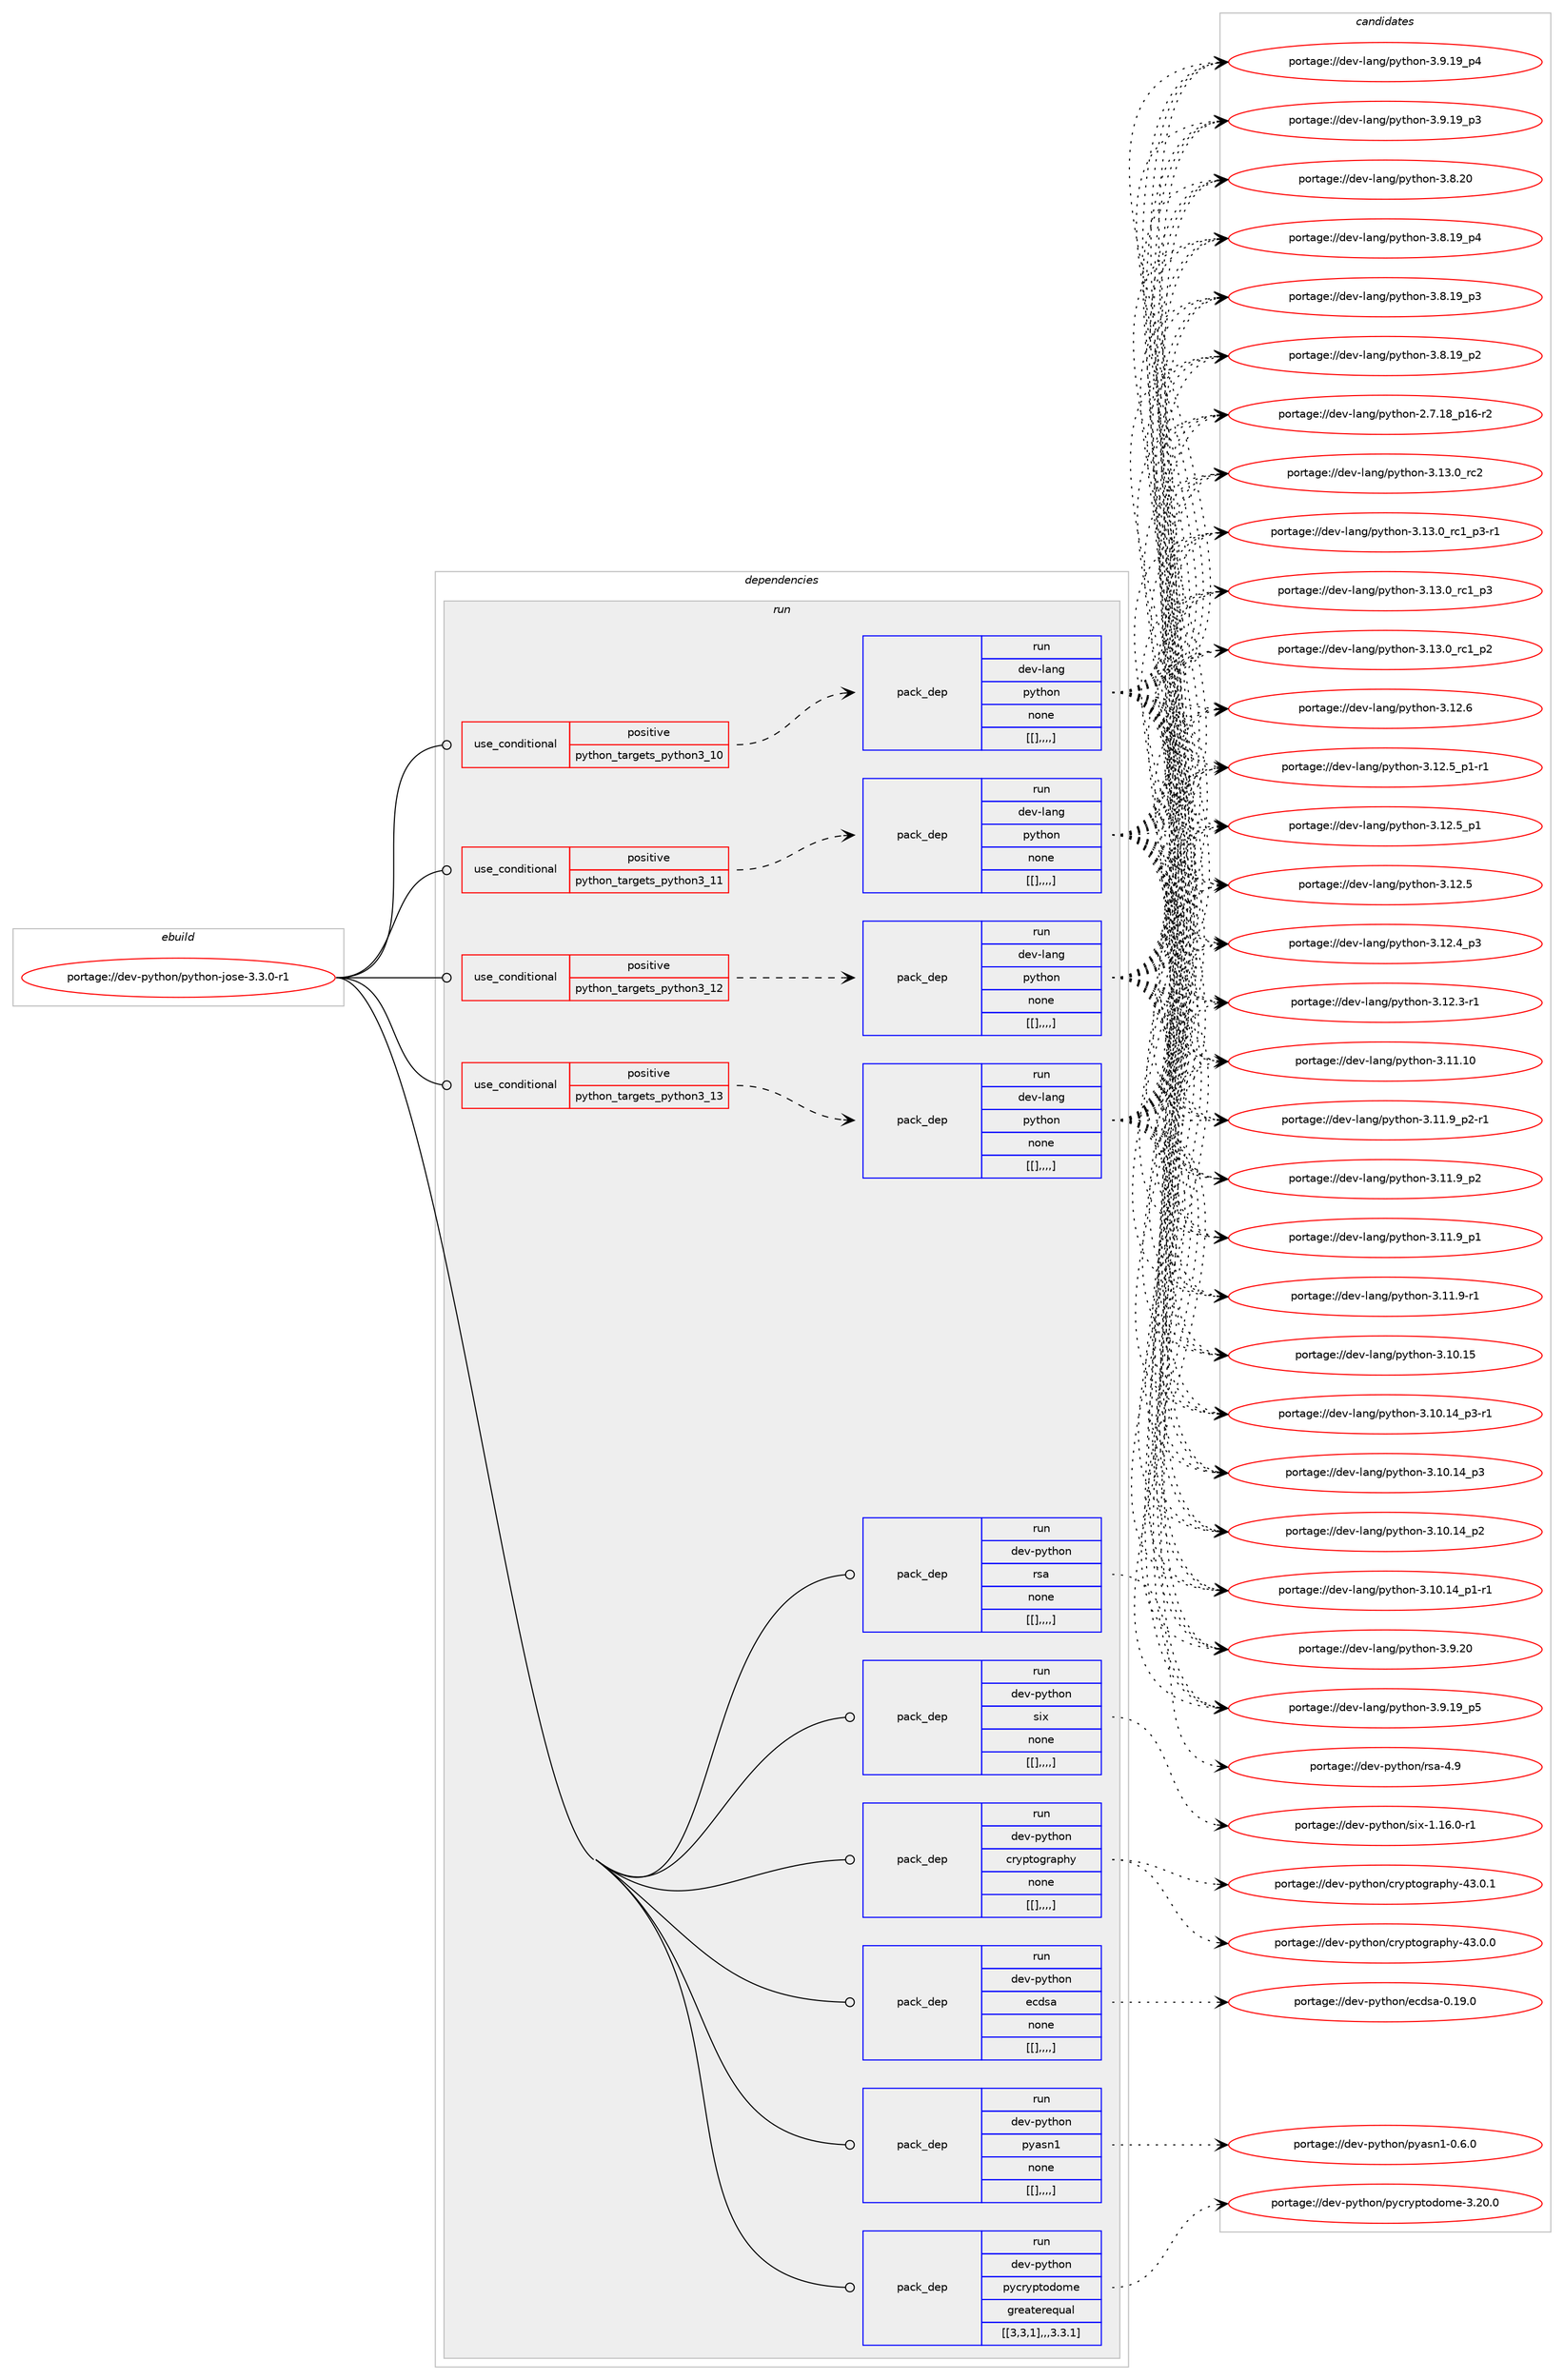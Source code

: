 digraph prolog {

# *************
# Graph options
# *************

newrank=true;
concentrate=true;
compound=true;
graph [rankdir=LR,fontname=Helvetica,fontsize=10,ranksep=1.5];#, ranksep=2.5, nodesep=0.2];
edge  [arrowhead=vee];
node  [fontname=Helvetica,fontsize=10];

# **********
# The ebuild
# **********

subgraph cluster_leftcol {
color=gray;
label=<<i>ebuild</i>>;
id [label="portage://dev-python/python-jose-3.3.0-r1", color=red, width=4, href="../dev-python/python-jose-3.3.0-r1.svg"];
}

# ****************
# The dependencies
# ****************

subgraph cluster_midcol {
color=gray;
label=<<i>dependencies</i>>;
subgraph cluster_compile {
fillcolor="#eeeeee";
style=filled;
label=<<i>compile</i>>;
}
subgraph cluster_compileandrun {
fillcolor="#eeeeee";
style=filled;
label=<<i>compile and run</i>>;
}
subgraph cluster_run {
fillcolor="#eeeeee";
style=filled;
label=<<i>run</i>>;
subgraph cond39188 {
dependency161887 [label=<<TABLE BORDER="0" CELLBORDER="1" CELLSPACING="0" CELLPADDING="4"><TR><TD ROWSPAN="3" CELLPADDING="10">use_conditional</TD></TR><TR><TD>positive</TD></TR><TR><TD>python_targets_python3_10</TD></TR></TABLE>>, shape=none, color=red];
subgraph pack121442 {
dependency161888 [label=<<TABLE BORDER="0" CELLBORDER="1" CELLSPACING="0" CELLPADDING="4" WIDTH="220"><TR><TD ROWSPAN="6" CELLPADDING="30">pack_dep</TD></TR><TR><TD WIDTH="110">run</TD></TR><TR><TD>dev-lang</TD></TR><TR><TD>python</TD></TR><TR><TD>none</TD></TR><TR><TD>[[],,,,]</TD></TR></TABLE>>, shape=none, color=blue];
}
dependency161887:e -> dependency161888:w [weight=20,style="dashed",arrowhead="vee"];
}
id:e -> dependency161887:w [weight=20,style="solid",arrowhead="odot"];
subgraph cond39189 {
dependency161889 [label=<<TABLE BORDER="0" CELLBORDER="1" CELLSPACING="0" CELLPADDING="4"><TR><TD ROWSPAN="3" CELLPADDING="10">use_conditional</TD></TR><TR><TD>positive</TD></TR><TR><TD>python_targets_python3_11</TD></TR></TABLE>>, shape=none, color=red];
subgraph pack121443 {
dependency161890 [label=<<TABLE BORDER="0" CELLBORDER="1" CELLSPACING="0" CELLPADDING="4" WIDTH="220"><TR><TD ROWSPAN="6" CELLPADDING="30">pack_dep</TD></TR><TR><TD WIDTH="110">run</TD></TR><TR><TD>dev-lang</TD></TR><TR><TD>python</TD></TR><TR><TD>none</TD></TR><TR><TD>[[],,,,]</TD></TR></TABLE>>, shape=none, color=blue];
}
dependency161889:e -> dependency161890:w [weight=20,style="dashed",arrowhead="vee"];
}
id:e -> dependency161889:w [weight=20,style="solid",arrowhead="odot"];
subgraph cond39190 {
dependency161891 [label=<<TABLE BORDER="0" CELLBORDER="1" CELLSPACING="0" CELLPADDING="4"><TR><TD ROWSPAN="3" CELLPADDING="10">use_conditional</TD></TR><TR><TD>positive</TD></TR><TR><TD>python_targets_python3_12</TD></TR></TABLE>>, shape=none, color=red];
subgraph pack121444 {
dependency161892 [label=<<TABLE BORDER="0" CELLBORDER="1" CELLSPACING="0" CELLPADDING="4" WIDTH="220"><TR><TD ROWSPAN="6" CELLPADDING="30">pack_dep</TD></TR><TR><TD WIDTH="110">run</TD></TR><TR><TD>dev-lang</TD></TR><TR><TD>python</TD></TR><TR><TD>none</TD></TR><TR><TD>[[],,,,]</TD></TR></TABLE>>, shape=none, color=blue];
}
dependency161891:e -> dependency161892:w [weight=20,style="dashed",arrowhead="vee"];
}
id:e -> dependency161891:w [weight=20,style="solid",arrowhead="odot"];
subgraph cond39191 {
dependency161893 [label=<<TABLE BORDER="0" CELLBORDER="1" CELLSPACING="0" CELLPADDING="4"><TR><TD ROWSPAN="3" CELLPADDING="10">use_conditional</TD></TR><TR><TD>positive</TD></TR><TR><TD>python_targets_python3_13</TD></TR></TABLE>>, shape=none, color=red];
subgraph pack121445 {
dependency161894 [label=<<TABLE BORDER="0" CELLBORDER="1" CELLSPACING="0" CELLPADDING="4" WIDTH="220"><TR><TD ROWSPAN="6" CELLPADDING="30">pack_dep</TD></TR><TR><TD WIDTH="110">run</TD></TR><TR><TD>dev-lang</TD></TR><TR><TD>python</TD></TR><TR><TD>none</TD></TR><TR><TD>[[],,,,]</TD></TR></TABLE>>, shape=none, color=blue];
}
dependency161893:e -> dependency161894:w [weight=20,style="dashed",arrowhead="vee"];
}
id:e -> dependency161893:w [weight=20,style="solid",arrowhead="odot"];
subgraph pack121446 {
dependency161895 [label=<<TABLE BORDER="0" CELLBORDER="1" CELLSPACING="0" CELLPADDING="4" WIDTH="220"><TR><TD ROWSPAN="6" CELLPADDING="30">pack_dep</TD></TR><TR><TD WIDTH="110">run</TD></TR><TR><TD>dev-python</TD></TR><TR><TD>cryptography</TD></TR><TR><TD>none</TD></TR><TR><TD>[[],,,,]</TD></TR></TABLE>>, shape=none, color=blue];
}
id:e -> dependency161895:w [weight=20,style="solid",arrowhead="odot"];
subgraph pack121447 {
dependency161896 [label=<<TABLE BORDER="0" CELLBORDER="1" CELLSPACING="0" CELLPADDING="4" WIDTH="220"><TR><TD ROWSPAN="6" CELLPADDING="30">pack_dep</TD></TR><TR><TD WIDTH="110">run</TD></TR><TR><TD>dev-python</TD></TR><TR><TD>ecdsa</TD></TR><TR><TD>none</TD></TR><TR><TD>[[],,,,]</TD></TR></TABLE>>, shape=none, color=blue];
}
id:e -> dependency161896:w [weight=20,style="solid",arrowhead="odot"];
subgraph pack121448 {
dependency161897 [label=<<TABLE BORDER="0" CELLBORDER="1" CELLSPACING="0" CELLPADDING="4" WIDTH="220"><TR><TD ROWSPAN="6" CELLPADDING="30">pack_dep</TD></TR><TR><TD WIDTH="110">run</TD></TR><TR><TD>dev-python</TD></TR><TR><TD>pyasn1</TD></TR><TR><TD>none</TD></TR><TR><TD>[[],,,,]</TD></TR></TABLE>>, shape=none, color=blue];
}
id:e -> dependency161897:w [weight=20,style="solid",arrowhead="odot"];
subgraph pack121449 {
dependency161898 [label=<<TABLE BORDER="0" CELLBORDER="1" CELLSPACING="0" CELLPADDING="4" WIDTH="220"><TR><TD ROWSPAN="6" CELLPADDING="30">pack_dep</TD></TR><TR><TD WIDTH="110">run</TD></TR><TR><TD>dev-python</TD></TR><TR><TD>pycryptodome</TD></TR><TR><TD>greaterequal</TD></TR><TR><TD>[[3,3,1],,,3.3.1]</TD></TR></TABLE>>, shape=none, color=blue];
}
id:e -> dependency161898:w [weight=20,style="solid",arrowhead="odot"];
subgraph pack121450 {
dependency161899 [label=<<TABLE BORDER="0" CELLBORDER="1" CELLSPACING="0" CELLPADDING="4" WIDTH="220"><TR><TD ROWSPAN="6" CELLPADDING="30">pack_dep</TD></TR><TR><TD WIDTH="110">run</TD></TR><TR><TD>dev-python</TD></TR><TR><TD>rsa</TD></TR><TR><TD>none</TD></TR><TR><TD>[[],,,,]</TD></TR></TABLE>>, shape=none, color=blue];
}
id:e -> dependency161899:w [weight=20,style="solid",arrowhead="odot"];
subgraph pack121451 {
dependency161900 [label=<<TABLE BORDER="0" CELLBORDER="1" CELLSPACING="0" CELLPADDING="4" WIDTH="220"><TR><TD ROWSPAN="6" CELLPADDING="30">pack_dep</TD></TR><TR><TD WIDTH="110">run</TD></TR><TR><TD>dev-python</TD></TR><TR><TD>six</TD></TR><TR><TD>none</TD></TR><TR><TD>[[],,,,]</TD></TR></TABLE>>, shape=none, color=blue];
}
id:e -> dependency161900:w [weight=20,style="solid",arrowhead="odot"];
}
}

# **************
# The candidates
# **************

subgraph cluster_choices {
rank=same;
color=gray;
label=<<i>candidates</i>>;

subgraph choice121442 {
color=black;
nodesep=1;
choice10010111845108971101034711212111610411111045514649514648951149950 [label="portage://dev-lang/python-3.13.0_rc2", color=red, width=4,href="../dev-lang/python-3.13.0_rc2.svg"];
choice1001011184510897110103471121211161041111104551464951464895114994995112514511449 [label="portage://dev-lang/python-3.13.0_rc1_p3-r1", color=red, width=4,href="../dev-lang/python-3.13.0_rc1_p3-r1.svg"];
choice100101118451089711010347112121116104111110455146495146489511499499511251 [label="portage://dev-lang/python-3.13.0_rc1_p3", color=red, width=4,href="../dev-lang/python-3.13.0_rc1_p3.svg"];
choice100101118451089711010347112121116104111110455146495146489511499499511250 [label="portage://dev-lang/python-3.13.0_rc1_p2", color=red, width=4,href="../dev-lang/python-3.13.0_rc1_p2.svg"];
choice10010111845108971101034711212111610411111045514649504654 [label="portage://dev-lang/python-3.12.6", color=red, width=4,href="../dev-lang/python-3.12.6.svg"];
choice1001011184510897110103471121211161041111104551464950465395112494511449 [label="portage://dev-lang/python-3.12.5_p1-r1", color=red, width=4,href="../dev-lang/python-3.12.5_p1-r1.svg"];
choice100101118451089711010347112121116104111110455146495046539511249 [label="portage://dev-lang/python-3.12.5_p1", color=red, width=4,href="../dev-lang/python-3.12.5_p1.svg"];
choice10010111845108971101034711212111610411111045514649504653 [label="portage://dev-lang/python-3.12.5", color=red, width=4,href="../dev-lang/python-3.12.5.svg"];
choice100101118451089711010347112121116104111110455146495046529511251 [label="portage://dev-lang/python-3.12.4_p3", color=red, width=4,href="../dev-lang/python-3.12.4_p3.svg"];
choice100101118451089711010347112121116104111110455146495046514511449 [label="portage://dev-lang/python-3.12.3-r1", color=red, width=4,href="../dev-lang/python-3.12.3-r1.svg"];
choice1001011184510897110103471121211161041111104551464949464948 [label="portage://dev-lang/python-3.11.10", color=red, width=4,href="../dev-lang/python-3.11.10.svg"];
choice1001011184510897110103471121211161041111104551464949465795112504511449 [label="portage://dev-lang/python-3.11.9_p2-r1", color=red, width=4,href="../dev-lang/python-3.11.9_p2-r1.svg"];
choice100101118451089711010347112121116104111110455146494946579511250 [label="portage://dev-lang/python-3.11.9_p2", color=red, width=4,href="../dev-lang/python-3.11.9_p2.svg"];
choice100101118451089711010347112121116104111110455146494946579511249 [label="portage://dev-lang/python-3.11.9_p1", color=red, width=4,href="../dev-lang/python-3.11.9_p1.svg"];
choice100101118451089711010347112121116104111110455146494946574511449 [label="portage://dev-lang/python-3.11.9-r1", color=red, width=4,href="../dev-lang/python-3.11.9-r1.svg"];
choice1001011184510897110103471121211161041111104551464948464953 [label="portage://dev-lang/python-3.10.15", color=red, width=4,href="../dev-lang/python-3.10.15.svg"];
choice100101118451089711010347112121116104111110455146494846495295112514511449 [label="portage://dev-lang/python-3.10.14_p3-r1", color=red, width=4,href="../dev-lang/python-3.10.14_p3-r1.svg"];
choice10010111845108971101034711212111610411111045514649484649529511251 [label="portage://dev-lang/python-3.10.14_p3", color=red, width=4,href="../dev-lang/python-3.10.14_p3.svg"];
choice10010111845108971101034711212111610411111045514649484649529511250 [label="portage://dev-lang/python-3.10.14_p2", color=red, width=4,href="../dev-lang/python-3.10.14_p2.svg"];
choice100101118451089711010347112121116104111110455146494846495295112494511449 [label="portage://dev-lang/python-3.10.14_p1-r1", color=red, width=4,href="../dev-lang/python-3.10.14_p1-r1.svg"];
choice10010111845108971101034711212111610411111045514657465048 [label="portage://dev-lang/python-3.9.20", color=red, width=4,href="../dev-lang/python-3.9.20.svg"];
choice100101118451089711010347112121116104111110455146574649579511253 [label="portage://dev-lang/python-3.9.19_p5", color=red, width=4,href="../dev-lang/python-3.9.19_p5.svg"];
choice100101118451089711010347112121116104111110455146574649579511252 [label="portage://dev-lang/python-3.9.19_p4", color=red, width=4,href="../dev-lang/python-3.9.19_p4.svg"];
choice100101118451089711010347112121116104111110455146574649579511251 [label="portage://dev-lang/python-3.9.19_p3", color=red, width=4,href="../dev-lang/python-3.9.19_p3.svg"];
choice10010111845108971101034711212111610411111045514656465048 [label="portage://dev-lang/python-3.8.20", color=red, width=4,href="../dev-lang/python-3.8.20.svg"];
choice100101118451089711010347112121116104111110455146564649579511252 [label="portage://dev-lang/python-3.8.19_p4", color=red, width=4,href="../dev-lang/python-3.8.19_p4.svg"];
choice100101118451089711010347112121116104111110455146564649579511251 [label="portage://dev-lang/python-3.8.19_p3", color=red, width=4,href="../dev-lang/python-3.8.19_p3.svg"];
choice100101118451089711010347112121116104111110455146564649579511250 [label="portage://dev-lang/python-3.8.19_p2", color=red, width=4,href="../dev-lang/python-3.8.19_p2.svg"];
choice100101118451089711010347112121116104111110455046554649569511249544511450 [label="portage://dev-lang/python-2.7.18_p16-r2", color=red, width=4,href="../dev-lang/python-2.7.18_p16-r2.svg"];
dependency161888:e -> choice10010111845108971101034711212111610411111045514649514648951149950:w [style=dotted,weight="100"];
dependency161888:e -> choice1001011184510897110103471121211161041111104551464951464895114994995112514511449:w [style=dotted,weight="100"];
dependency161888:e -> choice100101118451089711010347112121116104111110455146495146489511499499511251:w [style=dotted,weight="100"];
dependency161888:e -> choice100101118451089711010347112121116104111110455146495146489511499499511250:w [style=dotted,weight="100"];
dependency161888:e -> choice10010111845108971101034711212111610411111045514649504654:w [style=dotted,weight="100"];
dependency161888:e -> choice1001011184510897110103471121211161041111104551464950465395112494511449:w [style=dotted,weight="100"];
dependency161888:e -> choice100101118451089711010347112121116104111110455146495046539511249:w [style=dotted,weight="100"];
dependency161888:e -> choice10010111845108971101034711212111610411111045514649504653:w [style=dotted,weight="100"];
dependency161888:e -> choice100101118451089711010347112121116104111110455146495046529511251:w [style=dotted,weight="100"];
dependency161888:e -> choice100101118451089711010347112121116104111110455146495046514511449:w [style=dotted,weight="100"];
dependency161888:e -> choice1001011184510897110103471121211161041111104551464949464948:w [style=dotted,weight="100"];
dependency161888:e -> choice1001011184510897110103471121211161041111104551464949465795112504511449:w [style=dotted,weight="100"];
dependency161888:e -> choice100101118451089711010347112121116104111110455146494946579511250:w [style=dotted,weight="100"];
dependency161888:e -> choice100101118451089711010347112121116104111110455146494946579511249:w [style=dotted,weight="100"];
dependency161888:e -> choice100101118451089711010347112121116104111110455146494946574511449:w [style=dotted,weight="100"];
dependency161888:e -> choice1001011184510897110103471121211161041111104551464948464953:w [style=dotted,weight="100"];
dependency161888:e -> choice100101118451089711010347112121116104111110455146494846495295112514511449:w [style=dotted,weight="100"];
dependency161888:e -> choice10010111845108971101034711212111610411111045514649484649529511251:w [style=dotted,weight="100"];
dependency161888:e -> choice10010111845108971101034711212111610411111045514649484649529511250:w [style=dotted,weight="100"];
dependency161888:e -> choice100101118451089711010347112121116104111110455146494846495295112494511449:w [style=dotted,weight="100"];
dependency161888:e -> choice10010111845108971101034711212111610411111045514657465048:w [style=dotted,weight="100"];
dependency161888:e -> choice100101118451089711010347112121116104111110455146574649579511253:w [style=dotted,weight="100"];
dependency161888:e -> choice100101118451089711010347112121116104111110455146574649579511252:w [style=dotted,weight="100"];
dependency161888:e -> choice100101118451089711010347112121116104111110455146574649579511251:w [style=dotted,weight="100"];
dependency161888:e -> choice10010111845108971101034711212111610411111045514656465048:w [style=dotted,weight="100"];
dependency161888:e -> choice100101118451089711010347112121116104111110455146564649579511252:w [style=dotted,weight="100"];
dependency161888:e -> choice100101118451089711010347112121116104111110455146564649579511251:w [style=dotted,weight="100"];
dependency161888:e -> choice100101118451089711010347112121116104111110455146564649579511250:w [style=dotted,weight="100"];
dependency161888:e -> choice100101118451089711010347112121116104111110455046554649569511249544511450:w [style=dotted,weight="100"];
}
subgraph choice121443 {
color=black;
nodesep=1;
choice10010111845108971101034711212111610411111045514649514648951149950 [label="portage://dev-lang/python-3.13.0_rc2", color=red, width=4,href="../dev-lang/python-3.13.0_rc2.svg"];
choice1001011184510897110103471121211161041111104551464951464895114994995112514511449 [label="portage://dev-lang/python-3.13.0_rc1_p3-r1", color=red, width=4,href="../dev-lang/python-3.13.0_rc1_p3-r1.svg"];
choice100101118451089711010347112121116104111110455146495146489511499499511251 [label="portage://dev-lang/python-3.13.0_rc1_p3", color=red, width=4,href="../dev-lang/python-3.13.0_rc1_p3.svg"];
choice100101118451089711010347112121116104111110455146495146489511499499511250 [label="portage://dev-lang/python-3.13.0_rc1_p2", color=red, width=4,href="../dev-lang/python-3.13.0_rc1_p2.svg"];
choice10010111845108971101034711212111610411111045514649504654 [label="portage://dev-lang/python-3.12.6", color=red, width=4,href="../dev-lang/python-3.12.6.svg"];
choice1001011184510897110103471121211161041111104551464950465395112494511449 [label="portage://dev-lang/python-3.12.5_p1-r1", color=red, width=4,href="../dev-lang/python-3.12.5_p1-r1.svg"];
choice100101118451089711010347112121116104111110455146495046539511249 [label="portage://dev-lang/python-3.12.5_p1", color=red, width=4,href="../dev-lang/python-3.12.5_p1.svg"];
choice10010111845108971101034711212111610411111045514649504653 [label="portage://dev-lang/python-3.12.5", color=red, width=4,href="../dev-lang/python-3.12.5.svg"];
choice100101118451089711010347112121116104111110455146495046529511251 [label="portage://dev-lang/python-3.12.4_p3", color=red, width=4,href="../dev-lang/python-3.12.4_p3.svg"];
choice100101118451089711010347112121116104111110455146495046514511449 [label="portage://dev-lang/python-3.12.3-r1", color=red, width=4,href="../dev-lang/python-3.12.3-r1.svg"];
choice1001011184510897110103471121211161041111104551464949464948 [label="portage://dev-lang/python-3.11.10", color=red, width=4,href="../dev-lang/python-3.11.10.svg"];
choice1001011184510897110103471121211161041111104551464949465795112504511449 [label="portage://dev-lang/python-3.11.9_p2-r1", color=red, width=4,href="../dev-lang/python-3.11.9_p2-r1.svg"];
choice100101118451089711010347112121116104111110455146494946579511250 [label="portage://dev-lang/python-3.11.9_p2", color=red, width=4,href="../dev-lang/python-3.11.9_p2.svg"];
choice100101118451089711010347112121116104111110455146494946579511249 [label="portage://dev-lang/python-3.11.9_p1", color=red, width=4,href="../dev-lang/python-3.11.9_p1.svg"];
choice100101118451089711010347112121116104111110455146494946574511449 [label="portage://dev-lang/python-3.11.9-r1", color=red, width=4,href="../dev-lang/python-3.11.9-r1.svg"];
choice1001011184510897110103471121211161041111104551464948464953 [label="portage://dev-lang/python-3.10.15", color=red, width=4,href="../dev-lang/python-3.10.15.svg"];
choice100101118451089711010347112121116104111110455146494846495295112514511449 [label="portage://dev-lang/python-3.10.14_p3-r1", color=red, width=4,href="../dev-lang/python-3.10.14_p3-r1.svg"];
choice10010111845108971101034711212111610411111045514649484649529511251 [label="portage://dev-lang/python-3.10.14_p3", color=red, width=4,href="../dev-lang/python-3.10.14_p3.svg"];
choice10010111845108971101034711212111610411111045514649484649529511250 [label="portage://dev-lang/python-3.10.14_p2", color=red, width=4,href="../dev-lang/python-3.10.14_p2.svg"];
choice100101118451089711010347112121116104111110455146494846495295112494511449 [label="portage://dev-lang/python-3.10.14_p1-r1", color=red, width=4,href="../dev-lang/python-3.10.14_p1-r1.svg"];
choice10010111845108971101034711212111610411111045514657465048 [label="portage://dev-lang/python-3.9.20", color=red, width=4,href="../dev-lang/python-3.9.20.svg"];
choice100101118451089711010347112121116104111110455146574649579511253 [label="portage://dev-lang/python-3.9.19_p5", color=red, width=4,href="../dev-lang/python-3.9.19_p5.svg"];
choice100101118451089711010347112121116104111110455146574649579511252 [label="portage://dev-lang/python-3.9.19_p4", color=red, width=4,href="../dev-lang/python-3.9.19_p4.svg"];
choice100101118451089711010347112121116104111110455146574649579511251 [label="portage://dev-lang/python-3.9.19_p3", color=red, width=4,href="../dev-lang/python-3.9.19_p3.svg"];
choice10010111845108971101034711212111610411111045514656465048 [label="portage://dev-lang/python-3.8.20", color=red, width=4,href="../dev-lang/python-3.8.20.svg"];
choice100101118451089711010347112121116104111110455146564649579511252 [label="portage://dev-lang/python-3.8.19_p4", color=red, width=4,href="../dev-lang/python-3.8.19_p4.svg"];
choice100101118451089711010347112121116104111110455146564649579511251 [label="portage://dev-lang/python-3.8.19_p3", color=red, width=4,href="../dev-lang/python-3.8.19_p3.svg"];
choice100101118451089711010347112121116104111110455146564649579511250 [label="portage://dev-lang/python-3.8.19_p2", color=red, width=4,href="../dev-lang/python-3.8.19_p2.svg"];
choice100101118451089711010347112121116104111110455046554649569511249544511450 [label="portage://dev-lang/python-2.7.18_p16-r2", color=red, width=4,href="../dev-lang/python-2.7.18_p16-r2.svg"];
dependency161890:e -> choice10010111845108971101034711212111610411111045514649514648951149950:w [style=dotted,weight="100"];
dependency161890:e -> choice1001011184510897110103471121211161041111104551464951464895114994995112514511449:w [style=dotted,weight="100"];
dependency161890:e -> choice100101118451089711010347112121116104111110455146495146489511499499511251:w [style=dotted,weight="100"];
dependency161890:e -> choice100101118451089711010347112121116104111110455146495146489511499499511250:w [style=dotted,weight="100"];
dependency161890:e -> choice10010111845108971101034711212111610411111045514649504654:w [style=dotted,weight="100"];
dependency161890:e -> choice1001011184510897110103471121211161041111104551464950465395112494511449:w [style=dotted,weight="100"];
dependency161890:e -> choice100101118451089711010347112121116104111110455146495046539511249:w [style=dotted,weight="100"];
dependency161890:e -> choice10010111845108971101034711212111610411111045514649504653:w [style=dotted,weight="100"];
dependency161890:e -> choice100101118451089711010347112121116104111110455146495046529511251:w [style=dotted,weight="100"];
dependency161890:e -> choice100101118451089711010347112121116104111110455146495046514511449:w [style=dotted,weight="100"];
dependency161890:e -> choice1001011184510897110103471121211161041111104551464949464948:w [style=dotted,weight="100"];
dependency161890:e -> choice1001011184510897110103471121211161041111104551464949465795112504511449:w [style=dotted,weight="100"];
dependency161890:e -> choice100101118451089711010347112121116104111110455146494946579511250:w [style=dotted,weight="100"];
dependency161890:e -> choice100101118451089711010347112121116104111110455146494946579511249:w [style=dotted,weight="100"];
dependency161890:e -> choice100101118451089711010347112121116104111110455146494946574511449:w [style=dotted,weight="100"];
dependency161890:e -> choice1001011184510897110103471121211161041111104551464948464953:w [style=dotted,weight="100"];
dependency161890:e -> choice100101118451089711010347112121116104111110455146494846495295112514511449:w [style=dotted,weight="100"];
dependency161890:e -> choice10010111845108971101034711212111610411111045514649484649529511251:w [style=dotted,weight="100"];
dependency161890:e -> choice10010111845108971101034711212111610411111045514649484649529511250:w [style=dotted,weight="100"];
dependency161890:e -> choice100101118451089711010347112121116104111110455146494846495295112494511449:w [style=dotted,weight="100"];
dependency161890:e -> choice10010111845108971101034711212111610411111045514657465048:w [style=dotted,weight="100"];
dependency161890:e -> choice100101118451089711010347112121116104111110455146574649579511253:w [style=dotted,weight="100"];
dependency161890:e -> choice100101118451089711010347112121116104111110455146574649579511252:w [style=dotted,weight="100"];
dependency161890:e -> choice100101118451089711010347112121116104111110455146574649579511251:w [style=dotted,weight="100"];
dependency161890:e -> choice10010111845108971101034711212111610411111045514656465048:w [style=dotted,weight="100"];
dependency161890:e -> choice100101118451089711010347112121116104111110455146564649579511252:w [style=dotted,weight="100"];
dependency161890:e -> choice100101118451089711010347112121116104111110455146564649579511251:w [style=dotted,weight="100"];
dependency161890:e -> choice100101118451089711010347112121116104111110455146564649579511250:w [style=dotted,weight="100"];
dependency161890:e -> choice100101118451089711010347112121116104111110455046554649569511249544511450:w [style=dotted,weight="100"];
}
subgraph choice121444 {
color=black;
nodesep=1;
choice10010111845108971101034711212111610411111045514649514648951149950 [label="portage://dev-lang/python-3.13.0_rc2", color=red, width=4,href="../dev-lang/python-3.13.0_rc2.svg"];
choice1001011184510897110103471121211161041111104551464951464895114994995112514511449 [label="portage://dev-lang/python-3.13.0_rc1_p3-r1", color=red, width=4,href="../dev-lang/python-3.13.0_rc1_p3-r1.svg"];
choice100101118451089711010347112121116104111110455146495146489511499499511251 [label="portage://dev-lang/python-3.13.0_rc1_p3", color=red, width=4,href="../dev-lang/python-3.13.0_rc1_p3.svg"];
choice100101118451089711010347112121116104111110455146495146489511499499511250 [label="portage://dev-lang/python-3.13.0_rc1_p2", color=red, width=4,href="../dev-lang/python-3.13.0_rc1_p2.svg"];
choice10010111845108971101034711212111610411111045514649504654 [label="portage://dev-lang/python-3.12.6", color=red, width=4,href="../dev-lang/python-3.12.6.svg"];
choice1001011184510897110103471121211161041111104551464950465395112494511449 [label="portage://dev-lang/python-3.12.5_p1-r1", color=red, width=4,href="../dev-lang/python-3.12.5_p1-r1.svg"];
choice100101118451089711010347112121116104111110455146495046539511249 [label="portage://dev-lang/python-3.12.5_p1", color=red, width=4,href="../dev-lang/python-3.12.5_p1.svg"];
choice10010111845108971101034711212111610411111045514649504653 [label="portage://dev-lang/python-3.12.5", color=red, width=4,href="../dev-lang/python-3.12.5.svg"];
choice100101118451089711010347112121116104111110455146495046529511251 [label="portage://dev-lang/python-3.12.4_p3", color=red, width=4,href="../dev-lang/python-3.12.4_p3.svg"];
choice100101118451089711010347112121116104111110455146495046514511449 [label="portage://dev-lang/python-3.12.3-r1", color=red, width=4,href="../dev-lang/python-3.12.3-r1.svg"];
choice1001011184510897110103471121211161041111104551464949464948 [label="portage://dev-lang/python-3.11.10", color=red, width=4,href="../dev-lang/python-3.11.10.svg"];
choice1001011184510897110103471121211161041111104551464949465795112504511449 [label="portage://dev-lang/python-3.11.9_p2-r1", color=red, width=4,href="../dev-lang/python-3.11.9_p2-r1.svg"];
choice100101118451089711010347112121116104111110455146494946579511250 [label="portage://dev-lang/python-3.11.9_p2", color=red, width=4,href="../dev-lang/python-3.11.9_p2.svg"];
choice100101118451089711010347112121116104111110455146494946579511249 [label="portage://dev-lang/python-3.11.9_p1", color=red, width=4,href="../dev-lang/python-3.11.9_p1.svg"];
choice100101118451089711010347112121116104111110455146494946574511449 [label="portage://dev-lang/python-3.11.9-r1", color=red, width=4,href="../dev-lang/python-3.11.9-r1.svg"];
choice1001011184510897110103471121211161041111104551464948464953 [label="portage://dev-lang/python-3.10.15", color=red, width=4,href="../dev-lang/python-3.10.15.svg"];
choice100101118451089711010347112121116104111110455146494846495295112514511449 [label="portage://dev-lang/python-3.10.14_p3-r1", color=red, width=4,href="../dev-lang/python-3.10.14_p3-r1.svg"];
choice10010111845108971101034711212111610411111045514649484649529511251 [label="portage://dev-lang/python-3.10.14_p3", color=red, width=4,href="../dev-lang/python-3.10.14_p3.svg"];
choice10010111845108971101034711212111610411111045514649484649529511250 [label="portage://dev-lang/python-3.10.14_p2", color=red, width=4,href="../dev-lang/python-3.10.14_p2.svg"];
choice100101118451089711010347112121116104111110455146494846495295112494511449 [label="portage://dev-lang/python-3.10.14_p1-r1", color=red, width=4,href="../dev-lang/python-3.10.14_p1-r1.svg"];
choice10010111845108971101034711212111610411111045514657465048 [label="portage://dev-lang/python-3.9.20", color=red, width=4,href="../dev-lang/python-3.9.20.svg"];
choice100101118451089711010347112121116104111110455146574649579511253 [label="portage://dev-lang/python-3.9.19_p5", color=red, width=4,href="../dev-lang/python-3.9.19_p5.svg"];
choice100101118451089711010347112121116104111110455146574649579511252 [label="portage://dev-lang/python-3.9.19_p4", color=red, width=4,href="../dev-lang/python-3.9.19_p4.svg"];
choice100101118451089711010347112121116104111110455146574649579511251 [label="portage://dev-lang/python-3.9.19_p3", color=red, width=4,href="../dev-lang/python-3.9.19_p3.svg"];
choice10010111845108971101034711212111610411111045514656465048 [label="portage://dev-lang/python-3.8.20", color=red, width=4,href="../dev-lang/python-3.8.20.svg"];
choice100101118451089711010347112121116104111110455146564649579511252 [label="portage://dev-lang/python-3.8.19_p4", color=red, width=4,href="../dev-lang/python-3.8.19_p4.svg"];
choice100101118451089711010347112121116104111110455146564649579511251 [label="portage://dev-lang/python-3.8.19_p3", color=red, width=4,href="../dev-lang/python-3.8.19_p3.svg"];
choice100101118451089711010347112121116104111110455146564649579511250 [label="portage://dev-lang/python-3.8.19_p2", color=red, width=4,href="../dev-lang/python-3.8.19_p2.svg"];
choice100101118451089711010347112121116104111110455046554649569511249544511450 [label="portage://dev-lang/python-2.7.18_p16-r2", color=red, width=4,href="../dev-lang/python-2.7.18_p16-r2.svg"];
dependency161892:e -> choice10010111845108971101034711212111610411111045514649514648951149950:w [style=dotted,weight="100"];
dependency161892:e -> choice1001011184510897110103471121211161041111104551464951464895114994995112514511449:w [style=dotted,weight="100"];
dependency161892:e -> choice100101118451089711010347112121116104111110455146495146489511499499511251:w [style=dotted,weight="100"];
dependency161892:e -> choice100101118451089711010347112121116104111110455146495146489511499499511250:w [style=dotted,weight="100"];
dependency161892:e -> choice10010111845108971101034711212111610411111045514649504654:w [style=dotted,weight="100"];
dependency161892:e -> choice1001011184510897110103471121211161041111104551464950465395112494511449:w [style=dotted,weight="100"];
dependency161892:e -> choice100101118451089711010347112121116104111110455146495046539511249:w [style=dotted,weight="100"];
dependency161892:e -> choice10010111845108971101034711212111610411111045514649504653:w [style=dotted,weight="100"];
dependency161892:e -> choice100101118451089711010347112121116104111110455146495046529511251:w [style=dotted,weight="100"];
dependency161892:e -> choice100101118451089711010347112121116104111110455146495046514511449:w [style=dotted,weight="100"];
dependency161892:e -> choice1001011184510897110103471121211161041111104551464949464948:w [style=dotted,weight="100"];
dependency161892:e -> choice1001011184510897110103471121211161041111104551464949465795112504511449:w [style=dotted,weight="100"];
dependency161892:e -> choice100101118451089711010347112121116104111110455146494946579511250:w [style=dotted,weight="100"];
dependency161892:e -> choice100101118451089711010347112121116104111110455146494946579511249:w [style=dotted,weight="100"];
dependency161892:e -> choice100101118451089711010347112121116104111110455146494946574511449:w [style=dotted,weight="100"];
dependency161892:e -> choice1001011184510897110103471121211161041111104551464948464953:w [style=dotted,weight="100"];
dependency161892:e -> choice100101118451089711010347112121116104111110455146494846495295112514511449:w [style=dotted,weight="100"];
dependency161892:e -> choice10010111845108971101034711212111610411111045514649484649529511251:w [style=dotted,weight="100"];
dependency161892:e -> choice10010111845108971101034711212111610411111045514649484649529511250:w [style=dotted,weight="100"];
dependency161892:e -> choice100101118451089711010347112121116104111110455146494846495295112494511449:w [style=dotted,weight="100"];
dependency161892:e -> choice10010111845108971101034711212111610411111045514657465048:w [style=dotted,weight="100"];
dependency161892:e -> choice100101118451089711010347112121116104111110455146574649579511253:w [style=dotted,weight="100"];
dependency161892:e -> choice100101118451089711010347112121116104111110455146574649579511252:w [style=dotted,weight="100"];
dependency161892:e -> choice100101118451089711010347112121116104111110455146574649579511251:w [style=dotted,weight="100"];
dependency161892:e -> choice10010111845108971101034711212111610411111045514656465048:w [style=dotted,weight="100"];
dependency161892:e -> choice100101118451089711010347112121116104111110455146564649579511252:w [style=dotted,weight="100"];
dependency161892:e -> choice100101118451089711010347112121116104111110455146564649579511251:w [style=dotted,weight="100"];
dependency161892:e -> choice100101118451089711010347112121116104111110455146564649579511250:w [style=dotted,weight="100"];
dependency161892:e -> choice100101118451089711010347112121116104111110455046554649569511249544511450:w [style=dotted,weight="100"];
}
subgraph choice121445 {
color=black;
nodesep=1;
choice10010111845108971101034711212111610411111045514649514648951149950 [label="portage://dev-lang/python-3.13.0_rc2", color=red, width=4,href="../dev-lang/python-3.13.0_rc2.svg"];
choice1001011184510897110103471121211161041111104551464951464895114994995112514511449 [label="portage://dev-lang/python-3.13.0_rc1_p3-r1", color=red, width=4,href="../dev-lang/python-3.13.0_rc1_p3-r1.svg"];
choice100101118451089711010347112121116104111110455146495146489511499499511251 [label="portage://dev-lang/python-3.13.0_rc1_p3", color=red, width=4,href="../dev-lang/python-3.13.0_rc1_p3.svg"];
choice100101118451089711010347112121116104111110455146495146489511499499511250 [label="portage://dev-lang/python-3.13.0_rc1_p2", color=red, width=4,href="../dev-lang/python-3.13.0_rc1_p2.svg"];
choice10010111845108971101034711212111610411111045514649504654 [label="portage://dev-lang/python-3.12.6", color=red, width=4,href="../dev-lang/python-3.12.6.svg"];
choice1001011184510897110103471121211161041111104551464950465395112494511449 [label="portage://dev-lang/python-3.12.5_p1-r1", color=red, width=4,href="../dev-lang/python-3.12.5_p1-r1.svg"];
choice100101118451089711010347112121116104111110455146495046539511249 [label="portage://dev-lang/python-3.12.5_p1", color=red, width=4,href="../dev-lang/python-3.12.5_p1.svg"];
choice10010111845108971101034711212111610411111045514649504653 [label="portage://dev-lang/python-3.12.5", color=red, width=4,href="../dev-lang/python-3.12.5.svg"];
choice100101118451089711010347112121116104111110455146495046529511251 [label="portage://dev-lang/python-3.12.4_p3", color=red, width=4,href="../dev-lang/python-3.12.4_p3.svg"];
choice100101118451089711010347112121116104111110455146495046514511449 [label="portage://dev-lang/python-3.12.3-r1", color=red, width=4,href="../dev-lang/python-3.12.3-r1.svg"];
choice1001011184510897110103471121211161041111104551464949464948 [label="portage://dev-lang/python-3.11.10", color=red, width=4,href="../dev-lang/python-3.11.10.svg"];
choice1001011184510897110103471121211161041111104551464949465795112504511449 [label="portage://dev-lang/python-3.11.9_p2-r1", color=red, width=4,href="../dev-lang/python-3.11.9_p2-r1.svg"];
choice100101118451089711010347112121116104111110455146494946579511250 [label="portage://dev-lang/python-3.11.9_p2", color=red, width=4,href="../dev-lang/python-3.11.9_p2.svg"];
choice100101118451089711010347112121116104111110455146494946579511249 [label="portage://dev-lang/python-3.11.9_p1", color=red, width=4,href="../dev-lang/python-3.11.9_p1.svg"];
choice100101118451089711010347112121116104111110455146494946574511449 [label="portage://dev-lang/python-3.11.9-r1", color=red, width=4,href="../dev-lang/python-3.11.9-r1.svg"];
choice1001011184510897110103471121211161041111104551464948464953 [label="portage://dev-lang/python-3.10.15", color=red, width=4,href="../dev-lang/python-3.10.15.svg"];
choice100101118451089711010347112121116104111110455146494846495295112514511449 [label="portage://dev-lang/python-3.10.14_p3-r1", color=red, width=4,href="../dev-lang/python-3.10.14_p3-r1.svg"];
choice10010111845108971101034711212111610411111045514649484649529511251 [label="portage://dev-lang/python-3.10.14_p3", color=red, width=4,href="../dev-lang/python-3.10.14_p3.svg"];
choice10010111845108971101034711212111610411111045514649484649529511250 [label="portage://dev-lang/python-3.10.14_p2", color=red, width=4,href="../dev-lang/python-3.10.14_p2.svg"];
choice100101118451089711010347112121116104111110455146494846495295112494511449 [label="portage://dev-lang/python-3.10.14_p1-r1", color=red, width=4,href="../dev-lang/python-3.10.14_p1-r1.svg"];
choice10010111845108971101034711212111610411111045514657465048 [label="portage://dev-lang/python-3.9.20", color=red, width=4,href="../dev-lang/python-3.9.20.svg"];
choice100101118451089711010347112121116104111110455146574649579511253 [label="portage://dev-lang/python-3.9.19_p5", color=red, width=4,href="../dev-lang/python-3.9.19_p5.svg"];
choice100101118451089711010347112121116104111110455146574649579511252 [label="portage://dev-lang/python-3.9.19_p4", color=red, width=4,href="../dev-lang/python-3.9.19_p4.svg"];
choice100101118451089711010347112121116104111110455146574649579511251 [label="portage://dev-lang/python-3.9.19_p3", color=red, width=4,href="../dev-lang/python-3.9.19_p3.svg"];
choice10010111845108971101034711212111610411111045514656465048 [label="portage://dev-lang/python-3.8.20", color=red, width=4,href="../dev-lang/python-3.8.20.svg"];
choice100101118451089711010347112121116104111110455146564649579511252 [label="portage://dev-lang/python-3.8.19_p4", color=red, width=4,href="../dev-lang/python-3.8.19_p4.svg"];
choice100101118451089711010347112121116104111110455146564649579511251 [label="portage://dev-lang/python-3.8.19_p3", color=red, width=4,href="../dev-lang/python-3.8.19_p3.svg"];
choice100101118451089711010347112121116104111110455146564649579511250 [label="portage://dev-lang/python-3.8.19_p2", color=red, width=4,href="../dev-lang/python-3.8.19_p2.svg"];
choice100101118451089711010347112121116104111110455046554649569511249544511450 [label="portage://dev-lang/python-2.7.18_p16-r2", color=red, width=4,href="../dev-lang/python-2.7.18_p16-r2.svg"];
dependency161894:e -> choice10010111845108971101034711212111610411111045514649514648951149950:w [style=dotted,weight="100"];
dependency161894:e -> choice1001011184510897110103471121211161041111104551464951464895114994995112514511449:w [style=dotted,weight="100"];
dependency161894:e -> choice100101118451089711010347112121116104111110455146495146489511499499511251:w [style=dotted,weight="100"];
dependency161894:e -> choice100101118451089711010347112121116104111110455146495146489511499499511250:w [style=dotted,weight="100"];
dependency161894:e -> choice10010111845108971101034711212111610411111045514649504654:w [style=dotted,weight="100"];
dependency161894:e -> choice1001011184510897110103471121211161041111104551464950465395112494511449:w [style=dotted,weight="100"];
dependency161894:e -> choice100101118451089711010347112121116104111110455146495046539511249:w [style=dotted,weight="100"];
dependency161894:e -> choice10010111845108971101034711212111610411111045514649504653:w [style=dotted,weight="100"];
dependency161894:e -> choice100101118451089711010347112121116104111110455146495046529511251:w [style=dotted,weight="100"];
dependency161894:e -> choice100101118451089711010347112121116104111110455146495046514511449:w [style=dotted,weight="100"];
dependency161894:e -> choice1001011184510897110103471121211161041111104551464949464948:w [style=dotted,weight="100"];
dependency161894:e -> choice1001011184510897110103471121211161041111104551464949465795112504511449:w [style=dotted,weight="100"];
dependency161894:e -> choice100101118451089711010347112121116104111110455146494946579511250:w [style=dotted,weight="100"];
dependency161894:e -> choice100101118451089711010347112121116104111110455146494946579511249:w [style=dotted,weight="100"];
dependency161894:e -> choice100101118451089711010347112121116104111110455146494946574511449:w [style=dotted,weight="100"];
dependency161894:e -> choice1001011184510897110103471121211161041111104551464948464953:w [style=dotted,weight="100"];
dependency161894:e -> choice100101118451089711010347112121116104111110455146494846495295112514511449:w [style=dotted,weight="100"];
dependency161894:e -> choice10010111845108971101034711212111610411111045514649484649529511251:w [style=dotted,weight="100"];
dependency161894:e -> choice10010111845108971101034711212111610411111045514649484649529511250:w [style=dotted,weight="100"];
dependency161894:e -> choice100101118451089711010347112121116104111110455146494846495295112494511449:w [style=dotted,weight="100"];
dependency161894:e -> choice10010111845108971101034711212111610411111045514657465048:w [style=dotted,weight="100"];
dependency161894:e -> choice100101118451089711010347112121116104111110455146574649579511253:w [style=dotted,weight="100"];
dependency161894:e -> choice100101118451089711010347112121116104111110455146574649579511252:w [style=dotted,weight="100"];
dependency161894:e -> choice100101118451089711010347112121116104111110455146574649579511251:w [style=dotted,weight="100"];
dependency161894:e -> choice10010111845108971101034711212111610411111045514656465048:w [style=dotted,weight="100"];
dependency161894:e -> choice100101118451089711010347112121116104111110455146564649579511252:w [style=dotted,weight="100"];
dependency161894:e -> choice100101118451089711010347112121116104111110455146564649579511251:w [style=dotted,weight="100"];
dependency161894:e -> choice100101118451089711010347112121116104111110455146564649579511250:w [style=dotted,weight="100"];
dependency161894:e -> choice100101118451089711010347112121116104111110455046554649569511249544511450:w [style=dotted,weight="100"];
}
subgraph choice121446 {
color=black;
nodesep=1;
choice1001011184511212111610411111047991141211121161111031149711210412145525146484649 [label="portage://dev-python/cryptography-43.0.1", color=red, width=4,href="../dev-python/cryptography-43.0.1.svg"];
choice1001011184511212111610411111047991141211121161111031149711210412145525146484648 [label="portage://dev-python/cryptography-43.0.0", color=red, width=4,href="../dev-python/cryptography-43.0.0.svg"];
dependency161895:e -> choice1001011184511212111610411111047991141211121161111031149711210412145525146484649:w [style=dotted,weight="100"];
dependency161895:e -> choice1001011184511212111610411111047991141211121161111031149711210412145525146484648:w [style=dotted,weight="100"];
}
subgraph choice121447 {
color=black;
nodesep=1;
choice1001011184511212111610411111047101991001159745484649574648 [label="portage://dev-python/ecdsa-0.19.0", color=red, width=4,href="../dev-python/ecdsa-0.19.0.svg"];
dependency161896:e -> choice1001011184511212111610411111047101991001159745484649574648:w [style=dotted,weight="100"];
}
subgraph choice121448 {
color=black;
nodesep=1;
choice10010111845112121116104111110471121219711511049454846544648 [label="portage://dev-python/pyasn1-0.6.0", color=red, width=4,href="../dev-python/pyasn1-0.6.0.svg"];
dependency161897:e -> choice10010111845112121116104111110471121219711511049454846544648:w [style=dotted,weight="100"];
}
subgraph choice121449 {
color=black;
nodesep=1;
choice10010111845112121116104111110471121219911412111211611110011110910145514650484648 [label="portage://dev-python/pycryptodome-3.20.0", color=red, width=4,href="../dev-python/pycryptodome-3.20.0.svg"];
dependency161898:e -> choice10010111845112121116104111110471121219911412111211611110011110910145514650484648:w [style=dotted,weight="100"];
}
subgraph choice121450 {
color=black;
nodesep=1;
choice10010111845112121116104111110471141159745524657 [label="portage://dev-python/rsa-4.9", color=red, width=4,href="../dev-python/rsa-4.9.svg"];
dependency161899:e -> choice10010111845112121116104111110471141159745524657:w [style=dotted,weight="100"];
}
subgraph choice121451 {
color=black;
nodesep=1;
choice1001011184511212111610411111047115105120454946495446484511449 [label="portage://dev-python/six-1.16.0-r1", color=red, width=4,href="../dev-python/six-1.16.0-r1.svg"];
dependency161900:e -> choice1001011184511212111610411111047115105120454946495446484511449:w [style=dotted,weight="100"];
}
}

}
